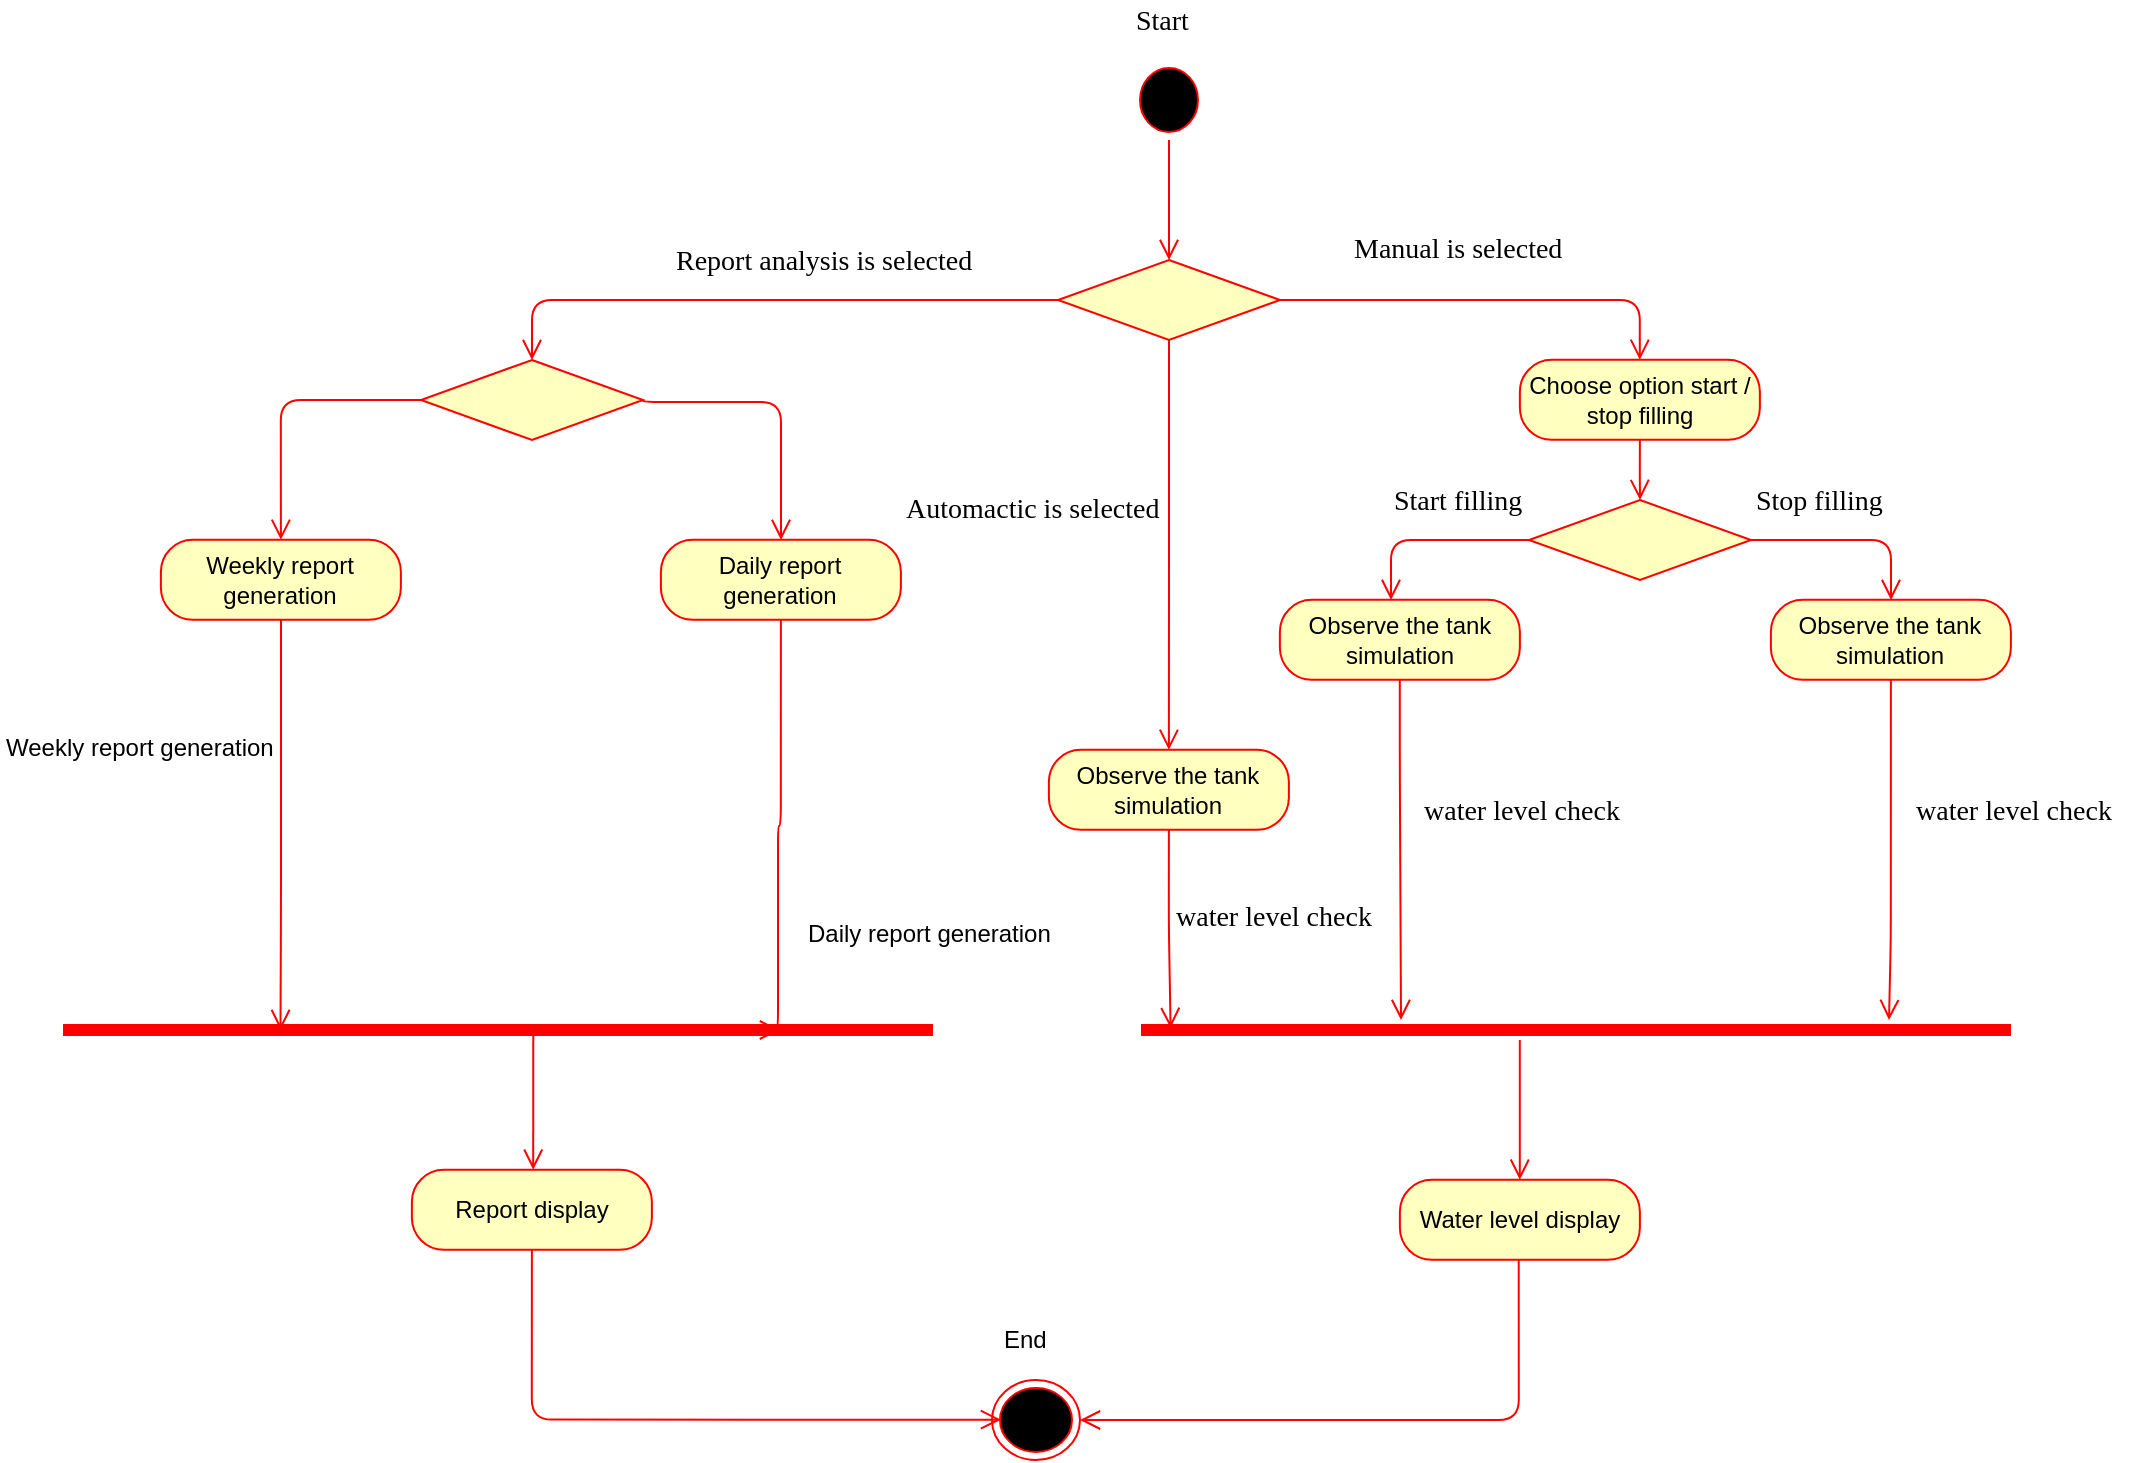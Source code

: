 <mxfile version="11.3.0" type="device" pages="1"><diagram id="f2caemcaijirvy50AamB" name="Page-1"><mxGraphModel dx="1665" dy="520" grid="1" gridSize="10" guides="1" tooltips="1" connect="1" arrows="1" fold="1" page="1" pageScale="1" pageWidth="827" pageHeight="1169" math="0" shadow="0"><root><mxCell id="0"/><mxCell id="1" parent="0"/><mxCell id="mf9JY3t2wCqpZp4YzNZw-3" value="" style="rhombus;whiteSpace=wrap;html=1;fillColor=#ffffc0;strokeColor=#ff0000;" parent="1" vertex="1"><mxGeometry x="-6" y="190" width="111" height="40" as="geometry"/></mxCell><mxCell id="mf9JY3t2wCqpZp4YzNZw-5" value="&lt;font face=&quot;Times New Roman&quot; style=&quot;font-size: 14px&quot;&gt;Automactic is selected&lt;/font&gt;" style="edgeStyle=orthogonalEdgeStyle;html=1;align=left;verticalAlign=top;endArrow=open;endSize=8;strokeColor=#ff0000;exitX=0.5;exitY=1;exitDx=0;exitDy=0;entryX=0.5;entryY=0;entryDx=0;entryDy=0;" parent="1" source="mf9JY3t2wCqpZp4YzNZw-3" target="mf9JY3t2wCqpZp4YzNZw-11" edge="1"><mxGeometry x="0.171" y="-143" relative="1" as="geometry"><mxPoint x="55.5" y="420" as="targetPoint"/><Array as="points"><mxPoint x="49.5" y="350"/><mxPoint x="49.5" y="350"/></Array><mxPoint x="9" y="-50" as="offset"/></mxGeometry></mxCell><mxCell id="mf9JY3t2wCqpZp4YzNZw-7" value="&lt;font face=&quot;Times New Roman&quot; style=&quot;font-size: 14px&quot;&gt;Manual is selected&lt;/font&gt;" style="edgeStyle=orthogonalEdgeStyle;html=1;align=left;verticalAlign=top;endArrow=open;endSize=8;strokeColor=#ff0000;exitX=1;exitY=0.5;exitDx=0;exitDy=0;" parent="1" source="mf9JY3t2wCqpZp4YzNZw-3" target="mf9JY3t2wCqpZp4YzNZw-16" edge="1"><mxGeometry x="-0.665" y="40" relative="1" as="geometry"><mxPoint x="360.5" y="320" as="targetPoint"/><mxPoint x="12" y="240" as="sourcePoint"/><mxPoint as="offset"/></mxGeometry></mxCell><mxCell id="mf9JY3t2wCqpZp4YzNZw-9" value="" style="ellipse;html=1;shape=startState;fillColor=#000000;strokeColor=#ff0000;" parent="1" vertex="1"><mxGeometry x="31" y="90" width="37" height="40" as="geometry"/></mxCell><mxCell id="mf9JY3t2wCqpZp4YzNZw-10" value="" style="edgeStyle=orthogonalEdgeStyle;html=1;verticalAlign=bottom;endArrow=open;endSize=8;strokeColor=#ff0000;entryX=0.5;entryY=0;entryDx=0;entryDy=0;exitX=0.5;exitY=1;exitDx=0;exitDy=0;" parent="1" source="mf9JY3t2wCqpZp4YzNZw-9" target="mf9JY3t2wCqpZp4YzNZw-3" edge="1"><mxGeometry relative="1" as="geometry"><mxPoint x="60.5" y="170" as="targetPoint"/><Array as="points"><mxPoint x="49.5" y="130"/></Array></mxGeometry></mxCell><mxCell id="mf9JY3t2wCqpZp4YzNZw-11" value="Observe the tank simulation" style="rounded=1;whiteSpace=wrap;html=1;arcSize=40;fontColor=#000000;fillColor=#ffffc0;strokeColor=#ff0000;" parent="1" vertex="1"><mxGeometry x="-10.559" y="434.912" width="120" height="40" as="geometry"/></mxCell><mxCell id="mf9JY3t2wCqpZp4YzNZw-16" value="Choose option start / stop filling" style="rounded=1;whiteSpace=wrap;html=1;arcSize=40;fontColor=#000000;fillColor=#ffffc0;strokeColor=#ff0000;" parent="1" vertex="1"><mxGeometry x="224.941" y="239.912" width="120" height="40" as="geometry"/></mxCell><mxCell id="mf9JY3t2wCqpZp4YzNZw-19" value="" style="rhombus;whiteSpace=wrap;html=1;fillColor=#ffffc0;strokeColor=#ff0000;" parent="1" vertex="1"><mxGeometry x="229.5" y="310" width="111" height="40" as="geometry"/></mxCell><mxCell id="TqZt44NUcts8Rl8nw5LY-1" value="&lt;font face=&quot;Times New Roman&quot; style=&quot;font-size: 14px&quot;&gt;Start&lt;/font&gt;" style="text;html=1;resizable=0;points=[];autosize=1;align=left;verticalAlign=top;spacingTop=-4;" parent="1" vertex="1"><mxGeometry x="31" y="60" width="40" height="20" as="geometry"/></mxCell><mxCell id="TqZt44NUcts8Rl8nw5LY-4" value="" style="edgeStyle=orthogonalEdgeStyle;html=1;verticalAlign=bottom;endArrow=open;endSize=8;strokeColor=#ff0000;exitX=0;exitY=0.5;exitDx=0;exitDy=0;" parent="1" source="mf9JY3t2wCqpZp4YzNZw-19" edge="1"><mxGeometry relative="1" as="geometry"><mxPoint x="160.5" y="360" as="targetPoint"/><Array as="points"><mxPoint x="160.5" y="330"/></Array><mxPoint x="220.5" y="350" as="sourcePoint"/></mxGeometry></mxCell><mxCell id="TqZt44NUcts8Rl8nw5LY-5" value="" style="edgeStyle=orthogonalEdgeStyle;html=1;verticalAlign=bottom;endArrow=open;endSize=8;strokeColor=#ff0000;exitX=0.5;exitY=1;exitDx=0;exitDy=0;entryX=0.034;entryY=0.4;entryDx=0;entryDy=0;entryPerimeter=0;" parent="1" source="mf9JY3t2wCqpZp4YzNZw-11" target="TqZt44NUcts8Rl8nw5LY-26" edge="1"><mxGeometry relative="1" as="geometry"><mxPoint x="135.5" y="500" as="targetPoint"/><Array as="points"><mxPoint x="49" y="522"/><mxPoint x="50" y="522"/></Array><mxPoint x="-59.5" y="330" as="sourcePoint"/></mxGeometry></mxCell><mxCell id="TqZt44NUcts8Rl8nw5LY-6" value="" style="edgeStyle=orthogonalEdgeStyle;html=1;verticalAlign=bottom;endArrow=open;endSize=8;strokeColor=#ff0000;exitX=0.5;exitY=1;exitDx=0;exitDy=0;entryX=0.5;entryY=0;entryDx=0;entryDy=0;" parent="1" source="mf9JY3t2wCqpZp4YzNZw-16" target="mf9JY3t2wCqpZp4YzNZw-19" edge="1"><mxGeometry relative="1" as="geometry"><mxPoint x="110.5" y="300" as="targetPoint"/><Array as="points"><mxPoint x="284.5" y="300"/><mxPoint x="285.5" y="300"/></Array><mxPoint x="249.5" y="370" as="sourcePoint"/></mxGeometry></mxCell><mxCell id="TqZt44NUcts8Rl8nw5LY-7" value="" style="edgeStyle=orthogonalEdgeStyle;html=1;verticalAlign=bottom;endArrow=open;endSize=8;strokeColor=#ff0000;exitX=1;exitY=0.5;exitDx=0;exitDy=0;" parent="1" source="mf9JY3t2wCqpZp4YzNZw-19" edge="1"><mxGeometry relative="1" as="geometry"><mxPoint x="410.5" y="360" as="targetPoint"/><Array as="points"><mxPoint x="410.5" y="330"/></Array><mxPoint x="239.5" y="340" as="sourcePoint"/></mxGeometry></mxCell><mxCell id="TqZt44NUcts8Rl8nw5LY-8" value="&lt;font face=&quot;Times New Roman&quot; style=&quot;font-size: 14px&quot;&gt;Start filling&lt;/font&gt;" style="text;html=1;resizable=0;points=[];autosize=1;align=left;verticalAlign=top;spacingTop=-4;" parent="1" vertex="1"><mxGeometry x="159.5" y="300" width="80" height="20" as="geometry"/></mxCell><mxCell id="TqZt44NUcts8Rl8nw5LY-10" value="&lt;font face=&quot;Times New Roman&quot; style=&quot;font-size: 14px&quot;&gt;Stop filling&lt;/font&gt;" style="text;html=1;resizable=0;points=[];autosize=1;align=left;verticalAlign=top;spacingTop=-4;" parent="1" vertex="1"><mxGeometry x="340.5" y="300" width="80" height="20" as="geometry"/></mxCell><mxCell id="TqZt44NUcts8Rl8nw5LY-11" value="Observe the tank simulation" style="rounded=1;whiteSpace=wrap;html=1;arcSize=40;fontColor=#000000;fillColor=#ffffc0;strokeColor=#ff0000;" parent="1" vertex="1"><mxGeometry x="104.941" y="359.912" width="120" height="40" as="geometry"/></mxCell><mxCell id="TqZt44NUcts8Rl8nw5LY-12" value="Observe the tank simulation" style="rounded=1;whiteSpace=wrap;html=1;arcSize=40;fontColor=#000000;fillColor=#ffffc0;strokeColor=#ff0000;" parent="1" vertex="1"><mxGeometry x="350.441" y="359.912" width="120" height="40" as="geometry"/></mxCell><mxCell id="TqZt44NUcts8Rl8nw5LY-14" value="" style="edgeStyle=orthogonalEdgeStyle;html=1;verticalAlign=bottom;endArrow=open;endSize=8;strokeColor=#ff0000;exitX=0.5;exitY=1;exitDx=0;exitDy=0;" parent="1" source="TqZt44NUcts8Rl8nw5LY-12" target="TqZt44NUcts8Rl8nw5LY-26" edge="1"><mxGeometry relative="1" as="geometry"><mxPoint x="240.5" y="540" as="targetPoint"/><Array as="points"><mxPoint x="410.5" y="530"/><mxPoint x="409.5" y="530"/></Array><mxPoint x="174.5" y="410" as="sourcePoint"/></mxGeometry></mxCell><mxCell id="TqZt44NUcts8Rl8nw5LY-15" value="" style="edgeStyle=orthogonalEdgeStyle;html=1;verticalAlign=bottom;endArrow=open;endSize=8;strokeColor=#ff0000;" parent="1" source="TqZt44NUcts8Rl8nw5LY-11" edge="1"><mxGeometry relative="1" as="geometry"><mxPoint x="165.5" y="570" as="targetPoint"/><Array as="points"><mxPoint x="164.5" y="445"/><mxPoint x="165.5" y="445"/></Array><mxPoint x="164" y="400" as="sourcePoint"/></mxGeometry></mxCell><mxCell id="TqZt44NUcts8Rl8nw5LY-26" value="" style="shape=line;html=1;strokeWidth=6;strokeColor=#ff0000;" parent="1" vertex="1"><mxGeometry x="35.5" y="570" width="435" height="10" as="geometry"/></mxCell><mxCell id="TqZt44NUcts8Rl8nw5LY-31" value="&lt;font face=&quot;Times New Roman&quot; style=&quot;font-size: 14px&quot;&gt;Report analysis is selected&lt;/font&gt;" style="text;html=1;resizable=0;points=[];autosize=1;align=left;verticalAlign=top;spacingTop=-4;" parent="1" vertex="1"><mxGeometry x="-199" y="180" width="160" height="20" as="geometry"/></mxCell><mxCell id="TqZt44NUcts8Rl8nw5LY-34" value="&lt;font face=&quot;Times New Roman&quot; style=&quot;font-size: 14px&quot;&gt;water level check&lt;/font&gt;" style="text;html=1;resizable=0;points=[];autosize=1;align=left;verticalAlign=top;spacingTop=-4;" parent="1" vertex="1"><mxGeometry x="51" y="507.5" width="110" height="20" as="geometry"/></mxCell><mxCell id="TqZt44NUcts8Rl8nw5LY-35" value="Water level display" style="rounded=1;whiteSpace=wrap;html=1;arcSize=40;fontColor=#000000;fillColor=#ffffc0;strokeColor=#ff0000;" parent="1" vertex="1"><mxGeometry x="164.941" y="649.912" width="120" height="40" as="geometry"/></mxCell><mxCell id="TqZt44NUcts8Rl8nw5LY-44" value="" style="rhombus;whiteSpace=wrap;html=1;fillColor=#ffffc0;strokeColor=#ff0000;" parent="1" vertex="1"><mxGeometry x="-324.5" y="240" width="111" height="40" as="geometry"/></mxCell><mxCell id="TqZt44NUcts8Rl8nw5LY-47" value="" style="edgeStyle=orthogonalEdgeStyle;html=1;verticalAlign=bottom;endArrow=open;endSize=8;strokeColor=#ff0000;entryX=0.5;entryY=0;entryDx=0;entryDy=0;" parent="1" source="TqZt44NUcts8Rl8nw5LY-26" target="TqZt44NUcts8Rl8nw5LY-35" edge="1"><mxGeometry relative="1" as="geometry"><mxPoint x="265.5" y="610" as="targetPoint"/><Array as="points"><mxPoint x="225.5" y="650"/></Array><mxPoint x="225.5" y="590" as="sourcePoint"/></mxGeometry></mxCell><mxCell id="TqZt44NUcts8Rl8nw5LY-49" value="" style="edgeStyle=orthogonalEdgeStyle;html=1;verticalAlign=bottom;endArrow=open;endSize=8;strokeColor=#ff0000;exitX=0;exitY=0.5;exitDx=0;exitDy=0;entryX=0.5;entryY=0;entryDx=0;entryDy=0;" parent="1" source="mf9JY3t2wCqpZp4YzNZw-3" target="TqZt44NUcts8Rl8nw5LY-44" edge="1"><mxGeometry relative="1" as="geometry"><mxPoint x="-154.5" y="210" as="targetPoint"/><Array as="points"><mxPoint x="-268.5" y="210"/></Array><mxPoint x="-138.5" y="320" as="sourcePoint"/></mxGeometry></mxCell><mxCell id="TqZt44NUcts8Rl8nw5LY-50" value="&lt;font face=&quot;Times New Roman&quot; style=&quot;font-size: 14px&quot;&gt;water level check&lt;/font&gt;" style="text;html=1;resizable=0;points=[];autosize=1;align=left;verticalAlign=top;spacingTop=-4;" parent="1" vertex="1"><mxGeometry x="175" y="455" width="110" height="20" as="geometry"/></mxCell><mxCell id="TqZt44NUcts8Rl8nw5LY-51" value="&lt;font face=&quot;Times New Roman&quot; style=&quot;font-size: 14px&quot;&gt;water level check&lt;/font&gt;" style="text;html=1;resizable=0;points=[];autosize=1;align=left;verticalAlign=top;spacingTop=-4;" parent="1" vertex="1"><mxGeometry x="420.5" y="455" width="110" height="20" as="geometry"/></mxCell><mxCell id="TqZt44NUcts8Rl8nw5LY-52" value="" style="edgeStyle=orthogonalEdgeStyle;html=1;verticalAlign=bottom;endArrow=open;endSize=8;strokeColor=#ff0000;exitX=0;exitY=0.5;exitDx=0;exitDy=0;entryX=0.5;entryY=0;entryDx=0;entryDy=0;" parent="1" source="TqZt44NUcts8Rl8nw5LY-44" target="TqZt44NUcts8Rl8nw5LY-54" edge="1"><mxGeometry relative="1" as="geometry"><mxPoint x="-404.5" y="300" as="targetPoint"/><Array as="points"><mxPoint x="-394.5" y="260"/></Array><mxPoint x="-244.5" y="250" as="sourcePoint"/></mxGeometry></mxCell><mxCell id="TqZt44NUcts8Rl8nw5LY-53" value="" style="edgeStyle=orthogonalEdgeStyle;html=1;verticalAlign=bottom;endArrow=open;endSize=8;strokeColor=#ff0000;exitX=1;exitY=0.5;exitDx=0;exitDy=0;" parent="1" source="TqZt44NUcts8Rl8nw5LY-44" edge="1"><mxGeometry relative="1" as="geometry"><mxPoint x="-144.5" y="330" as="targetPoint"/><Array as="points"><mxPoint x="-213.5" y="261"/><mxPoint x="-144.5" y="261"/></Array><mxPoint x="-164.5" y="230" as="sourcePoint"/></mxGeometry></mxCell><mxCell id="TqZt44NUcts8Rl8nw5LY-54" value="Weekly report generation" style="rounded=1;whiteSpace=wrap;html=1;arcSize=40;fontColor=#000000;fillColor=#ffffc0;strokeColor=#ff0000;" parent="1" vertex="1"><mxGeometry x="-454.559" y="329.912" width="120" height="40" as="geometry"/></mxCell><mxCell id="TqZt44NUcts8Rl8nw5LY-59" value="Daily report generation" style="rounded=1;whiteSpace=wrap;html=1;arcSize=40;fontColor=#000000;fillColor=#ffffc0;strokeColor=#ff0000;" parent="1" vertex="1"><mxGeometry x="-204.559" y="329.912" width="120" height="40" as="geometry"/></mxCell><mxCell id="TqZt44NUcts8Rl8nw5LY-63" value="" style="edgeStyle=orthogonalEdgeStyle;html=1;verticalAlign=bottom;endArrow=open;endSize=8;strokeColor=#ff0000;entryX=0.25;entryY=0.5;entryDx=0;entryDy=0;entryPerimeter=0;" parent="1" target="TqZt44NUcts8Rl8nw5LY-64" edge="1"><mxGeometry relative="1" as="geometry"><mxPoint x="-314.5" y="510" as="targetPoint"/><Array as="points"><mxPoint x="-394" y="510"/><mxPoint x="-394" y="510"/></Array><mxPoint x="-394.5" y="370" as="sourcePoint"/></mxGeometry></mxCell><mxCell id="TqZt44NUcts8Rl8nw5LY-64" value="" style="shape=line;html=1;strokeWidth=6;strokeColor=#ff0000;" parent="1" vertex="1"><mxGeometry x="-503.5" y="570" width="435" height="10" as="geometry"/></mxCell><mxCell id="TqZt44NUcts8Rl8nw5LY-66" value="" style="edgeStyle=orthogonalEdgeStyle;html=1;verticalAlign=bottom;endArrow=open;endSize=8;strokeColor=#ff0000;exitX=0.5;exitY=1;exitDx=0;exitDy=0;entryX=0.54;entryY=0;entryDx=0;entryDy=0;entryPerimeter=0;" parent="1" source="TqZt44NUcts8Rl8nw5LY-59" edge="1"><mxGeometry relative="1" as="geometry"><mxPoint x="-145" y="575" as="targetPoint"/><Array as="points"><mxPoint x="-144" y="473"/><mxPoint x="-146" y="473"/></Array><mxPoint x="-145" y="445" as="sourcePoint"/></mxGeometry></mxCell><mxCell id="TqZt44NUcts8Rl8nw5LY-67" value="Report display" style="rounded=1;whiteSpace=wrap;html=1;arcSize=40;fontColor=#000000;fillColor=#ffffc0;strokeColor=#ff0000;" parent="1" vertex="1"><mxGeometry x="-329.059" y="644.912" width="120" height="40" as="geometry"/></mxCell><mxCell id="TqZt44NUcts8Rl8nw5LY-68" value="" style="edgeStyle=orthogonalEdgeStyle;html=1;verticalAlign=bottom;endArrow=open;endSize=8;strokeColor=#ff0000;entryX=0.5;entryY=0;entryDx=0;entryDy=0;" parent="1" target="TqZt44NUcts8Rl8nw5LY-67" edge="1"><mxGeometry relative="1" as="geometry"><mxPoint x="-228.5" y="605" as="targetPoint"/><Array as="points"><mxPoint x="-268.5" y="645"/></Array><mxPoint x="-268.357" y="575" as="sourcePoint"/></mxGeometry></mxCell><mxCell id="TqZt44NUcts8Rl8nw5LY-69" value="Weekly report generation" style="text;html=1;" parent="1" vertex="1"><mxGeometry x="-534.5" y="420" width="160" height="30" as="geometry"/></mxCell><mxCell id="TqZt44NUcts8Rl8nw5LY-72" value="Daily report generation" style="text;html=1;" parent="1" vertex="1"><mxGeometry x="-133.5" y="512.5" width="150" height="30" as="geometry"/></mxCell><mxCell id="TqZt44NUcts8Rl8nw5LY-74" value="" style="edgeStyle=orthogonalEdgeStyle;html=1;verticalAlign=bottom;endArrow=open;endSize=8;strokeColor=#ff0000;exitX=0.5;exitY=1;exitDx=0;exitDy=0;entryX=0.102;entryY=0.496;entryDx=0;entryDy=0;entryPerimeter=0;" parent="1" source="TqZt44NUcts8Rl8nw5LY-67" target="TqZt44NUcts8Rl8nw5LY-76" edge="1"><mxGeometry relative="1" as="geometry"><mxPoint x="-44.5" y="770" as="targetPoint"/><Array as="points"><mxPoint x="-268.5" y="770"/></Array><mxPoint x="-274.5" y="710" as="sourcePoint"/></mxGeometry></mxCell><mxCell id="TqZt44NUcts8Rl8nw5LY-75" value="" style="edgeStyle=orthogonalEdgeStyle;html=1;verticalAlign=bottom;endArrow=open;endSize=8;strokeColor=#ff0000;exitX=0.5;exitY=1;exitDx=0;exitDy=0;entryX=1;entryY=0.5;entryDx=0;entryDy=0;" parent="1" target="TqZt44NUcts8Rl8nw5LY-76" edge="1"><mxGeometry relative="1" as="geometry"><mxPoint x="25.5" y="770" as="targetPoint"/><Array as="points"><mxPoint x="224.5" y="770"/></Array><mxPoint x="224.357" y="690.071" as="sourcePoint"/></mxGeometry></mxCell><mxCell id="TqZt44NUcts8Rl8nw5LY-76" value="" style="ellipse;html=1;shape=endState;fillColor=#000000;strokeColor=#ff0000;" parent="1" vertex="1"><mxGeometry x="-39" y="750" width="44" height="40" as="geometry"/></mxCell><mxCell id="TqZt44NUcts8Rl8nw5LY-77" value="End" style="text;html=1;resizable=0;points=[];autosize=1;align=left;verticalAlign=top;spacingTop=-4;" parent="1" vertex="1"><mxGeometry x="-35" y="720" width="40" height="20" as="geometry"/></mxCell></root></mxGraphModel></diagram></mxfile>